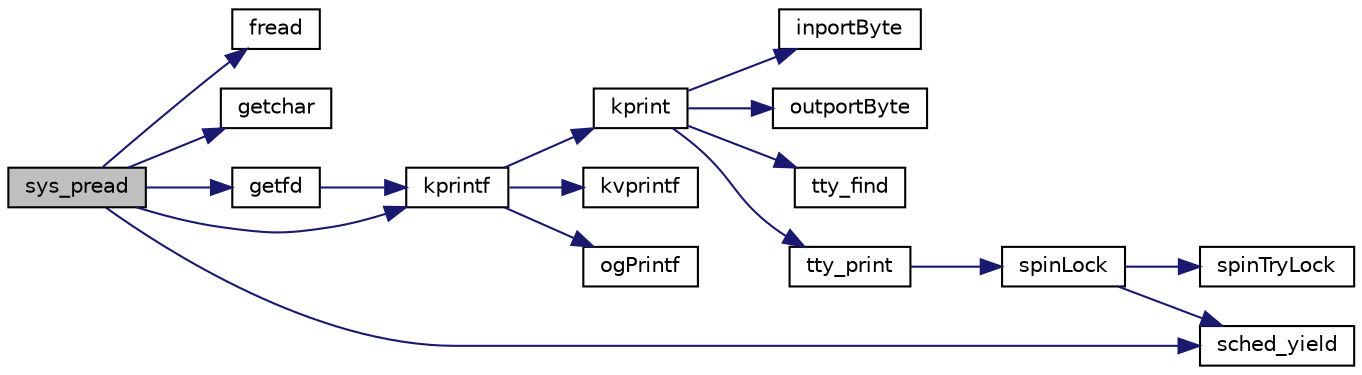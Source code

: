 digraph "sys_pread"
{
 // LATEX_PDF_SIZE
  edge [fontname="Helvetica",fontsize="10",labelfontname="Helvetica",labelfontsize="10"];
  node [fontname="Helvetica",fontsize="10",shape=record];
  rankdir="LR";
  Node1 [label="sys_pread",height=0.2,width=0.4,color="black", fillcolor="grey75", style="filled", fontcolor="black",tooltip=" "];
  Node1 -> Node2 [color="midnightblue",fontsize="10",style="solid",fontname="Helvetica"];
  Node2 [label="fread",height=0.2,width=0.4,color="black", fillcolor="white", style="filled",URL="$file_8c.html#ac539f57edd90fcd088fd3baa10319166",tooltip=" "];
  Node1 -> Node3 [color="midnightblue",fontsize="10",style="solid",fontname="Helvetica"];
  Node3 [label="getchar",height=0.2,width=0.4,color="black", fillcolor="white", style="filled",URL="$include_2vfs_2file_8h.html#ac45fdeab51c3197c1e7c4ec7beabaca9",tooltip=" "];
  Node1 -> Node4 [color="midnightblue",fontsize="10",style="solid",fontname="Helvetica"];
  Node4 [label="getfd",height=0.2,width=0.4,color="black", fillcolor="white", style="filled",URL="$descrip_8h.html#a14e228d6e5391a882d3b20ff2466b2ac",tooltip="get pointer to file fd in specified thread"];
  Node4 -> Node5 [color="midnightblue",fontsize="10",style="solid",fontname="Helvetica"];
  Node5 [label="kprintf",height=0.2,width=0.4,color="black", fillcolor="white", style="filled",URL="$kprintf_8h.html#a20b56810edb62a6fe59917015c30848f",tooltip=" "];
  Node5 -> Node6 [color="midnightblue",fontsize="10",style="solid",fontname="Helvetica"];
  Node6 [label="kprint",height=0.2,width=0.4,color="black", fillcolor="white", style="filled",URL="$video_8h.html#a5429378b96a24fadfd2d1f8d777eb95a",tooltip=" "];
  Node6 -> Node7 [color="midnightblue",fontsize="10",style="solid",fontname="Helvetica"];
  Node7 [label="inportByte",height=0.2,width=0.4,color="black", fillcolor="white", style="filled",URL="$io_8h.html#a77b934268de1b3ecdcf3f275413b3108",tooltip="input one byte from specified port"];
  Node6 -> Node8 [color="midnightblue",fontsize="10",style="solid",fontname="Helvetica"];
  Node8 [label="outportByte",height=0.2,width=0.4,color="black", fillcolor="white", style="filled",URL="$io_8h.html#a8acc1a06073db2e7b92ffbd00fbd0cf1",tooltip="outputut one byte to specified port"];
  Node6 -> Node9 [color="midnightblue",fontsize="10",style="solid",fontname="Helvetica"];
  Node9 [label="tty_find",height=0.2,width=0.4,color="black", fillcolor="white", style="filled",URL="$tty_8h.html#a4f96ccac7e60296ef496008d8cbed0ff",tooltip=" "];
  Node6 -> Node10 [color="midnightblue",fontsize="10",style="solid",fontname="Helvetica"];
  Node10 [label="tty_print",height=0.2,width=0.4,color="black", fillcolor="white", style="filled",URL="$tty_8h.html#ad96f57a7c113d3cfa76ee5fed6de33c0",tooltip=" "];
  Node10 -> Node11 [color="midnightblue",fontsize="10",style="solid",fontname="Helvetica"];
  Node11 [label="spinLock",height=0.2,width=0.4,color="black", fillcolor="white", style="filled",URL="$armv6_2spinlock_8c.html#a71f03d2ba55111c715b6068254847a53",tooltip=" "];
  Node11 -> Node12 [color="midnightblue",fontsize="10",style="solid",fontname="Helvetica"];
  Node12 [label="sched_yield",height=0.2,width=0.4,color="black", fillcolor="white", style="filled",URL="$armv6_2sched_8c.html#a08933fe6d593a1c78b9080359f15a0b7",tooltip=" "];
  Node11 -> Node13 [color="midnightblue",fontsize="10",style="solid",fontname="Helvetica"];
  Node13 [label="spinTryLock",height=0.2,width=0.4,color="black", fillcolor="white", style="filled",URL="$armv6_2spinlock_8c.html#a740766af5da58616f700fffab6768a78",tooltip=" "];
  Node5 -> Node14 [color="midnightblue",fontsize="10",style="solid",fontname="Helvetica"];
  Node14 [label="kvprintf",height=0.2,width=0.4,color="black", fillcolor="white", style="filled",URL="$kprintf_8c.html#a3093cdac4668a4ccffdd7f77270888b7",tooltip=" "];
  Node5 -> Node15 [color="midnightblue",fontsize="10",style="solid",fontname="Helvetica"];
  Node15 [label="ogPrintf",height=0.2,width=0.4,color="black", fillcolor="white", style="filled",URL="$kprintf_8h.html#a3b4a66bf1f6583e65660f281b6014aa1",tooltip=" "];
  Node1 -> Node5 [color="midnightblue",fontsize="10",style="solid",fontname="Helvetica"];
  Node1 -> Node12 [color="midnightblue",fontsize="10",style="solid",fontname="Helvetica"];
}
